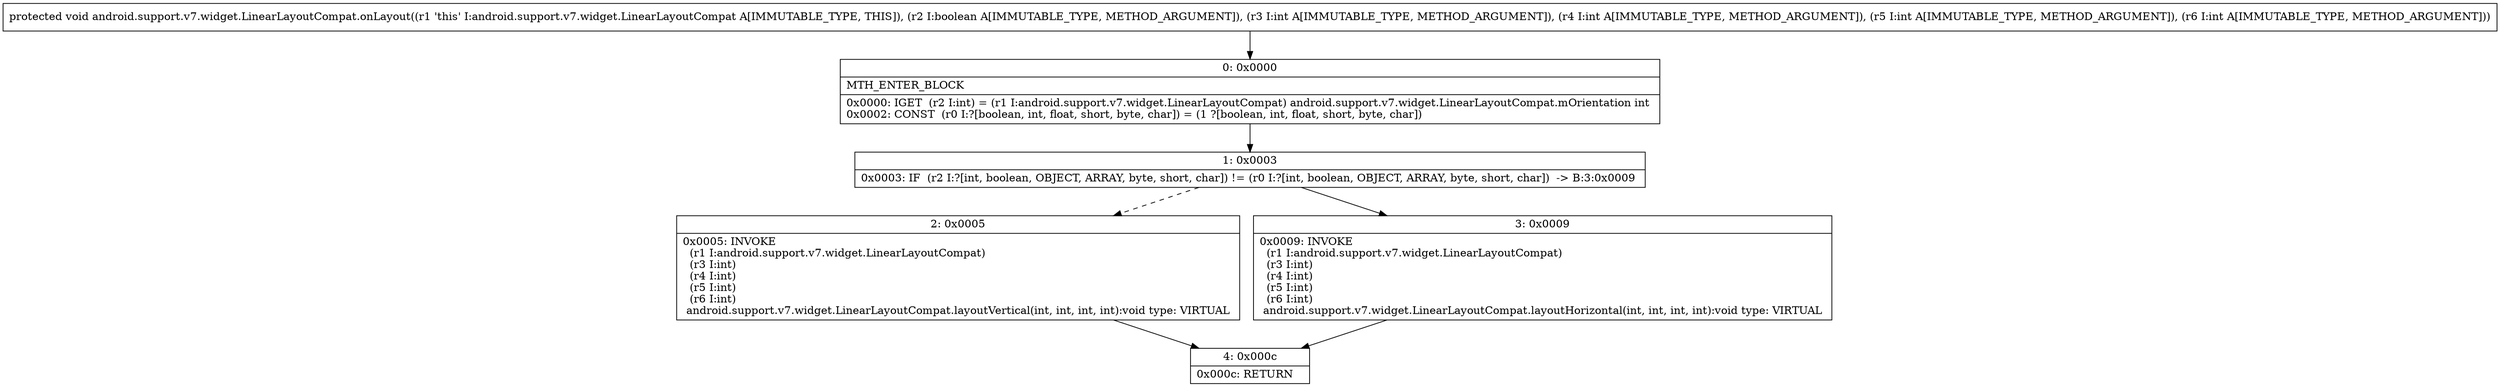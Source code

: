 digraph "CFG forandroid.support.v7.widget.LinearLayoutCompat.onLayout(ZIIII)V" {
Node_0 [shape=record,label="{0\:\ 0x0000|MTH_ENTER_BLOCK\l|0x0000: IGET  (r2 I:int) = (r1 I:android.support.v7.widget.LinearLayoutCompat) android.support.v7.widget.LinearLayoutCompat.mOrientation int \l0x0002: CONST  (r0 I:?[boolean, int, float, short, byte, char]) = (1 ?[boolean, int, float, short, byte, char]) \l}"];
Node_1 [shape=record,label="{1\:\ 0x0003|0x0003: IF  (r2 I:?[int, boolean, OBJECT, ARRAY, byte, short, char]) != (r0 I:?[int, boolean, OBJECT, ARRAY, byte, short, char])  \-\> B:3:0x0009 \l}"];
Node_2 [shape=record,label="{2\:\ 0x0005|0x0005: INVOKE  \l  (r1 I:android.support.v7.widget.LinearLayoutCompat)\l  (r3 I:int)\l  (r4 I:int)\l  (r5 I:int)\l  (r6 I:int)\l android.support.v7.widget.LinearLayoutCompat.layoutVertical(int, int, int, int):void type: VIRTUAL \l}"];
Node_3 [shape=record,label="{3\:\ 0x0009|0x0009: INVOKE  \l  (r1 I:android.support.v7.widget.LinearLayoutCompat)\l  (r3 I:int)\l  (r4 I:int)\l  (r5 I:int)\l  (r6 I:int)\l android.support.v7.widget.LinearLayoutCompat.layoutHorizontal(int, int, int, int):void type: VIRTUAL \l}"];
Node_4 [shape=record,label="{4\:\ 0x000c|0x000c: RETURN   \l}"];
MethodNode[shape=record,label="{protected void android.support.v7.widget.LinearLayoutCompat.onLayout((r1 'this' I:android.support.v7.widget.LinearLayoutCompat A[IMMUTABLE_TYPE, THIS]), (r2 I:boolean A[IMMUTABLE_TYPE, METHOD_ARGUMENT]), (r3 I:int A[IMMUTABLE_TYPE, METHOD_ARGUMENT]), (r4 I:int A[IMMUTABLE_TYPE, METHOD_ARGUMENT]), (r5 I:int A[IMMUTABLE_TYPE, METHOD_ARGUMENT]), (r6 I:int A[IMMUTABLE_TYPE, METHOD_ARGUMENT])) }"];
MethodNode -> Node_0;
Node_0 -> Node_1;
Node_1 -> Node_2[style=dashed];
Node_1 -> Node_3;
Node_2 -> Node_4;
Node_3 -> Node_4;
}

